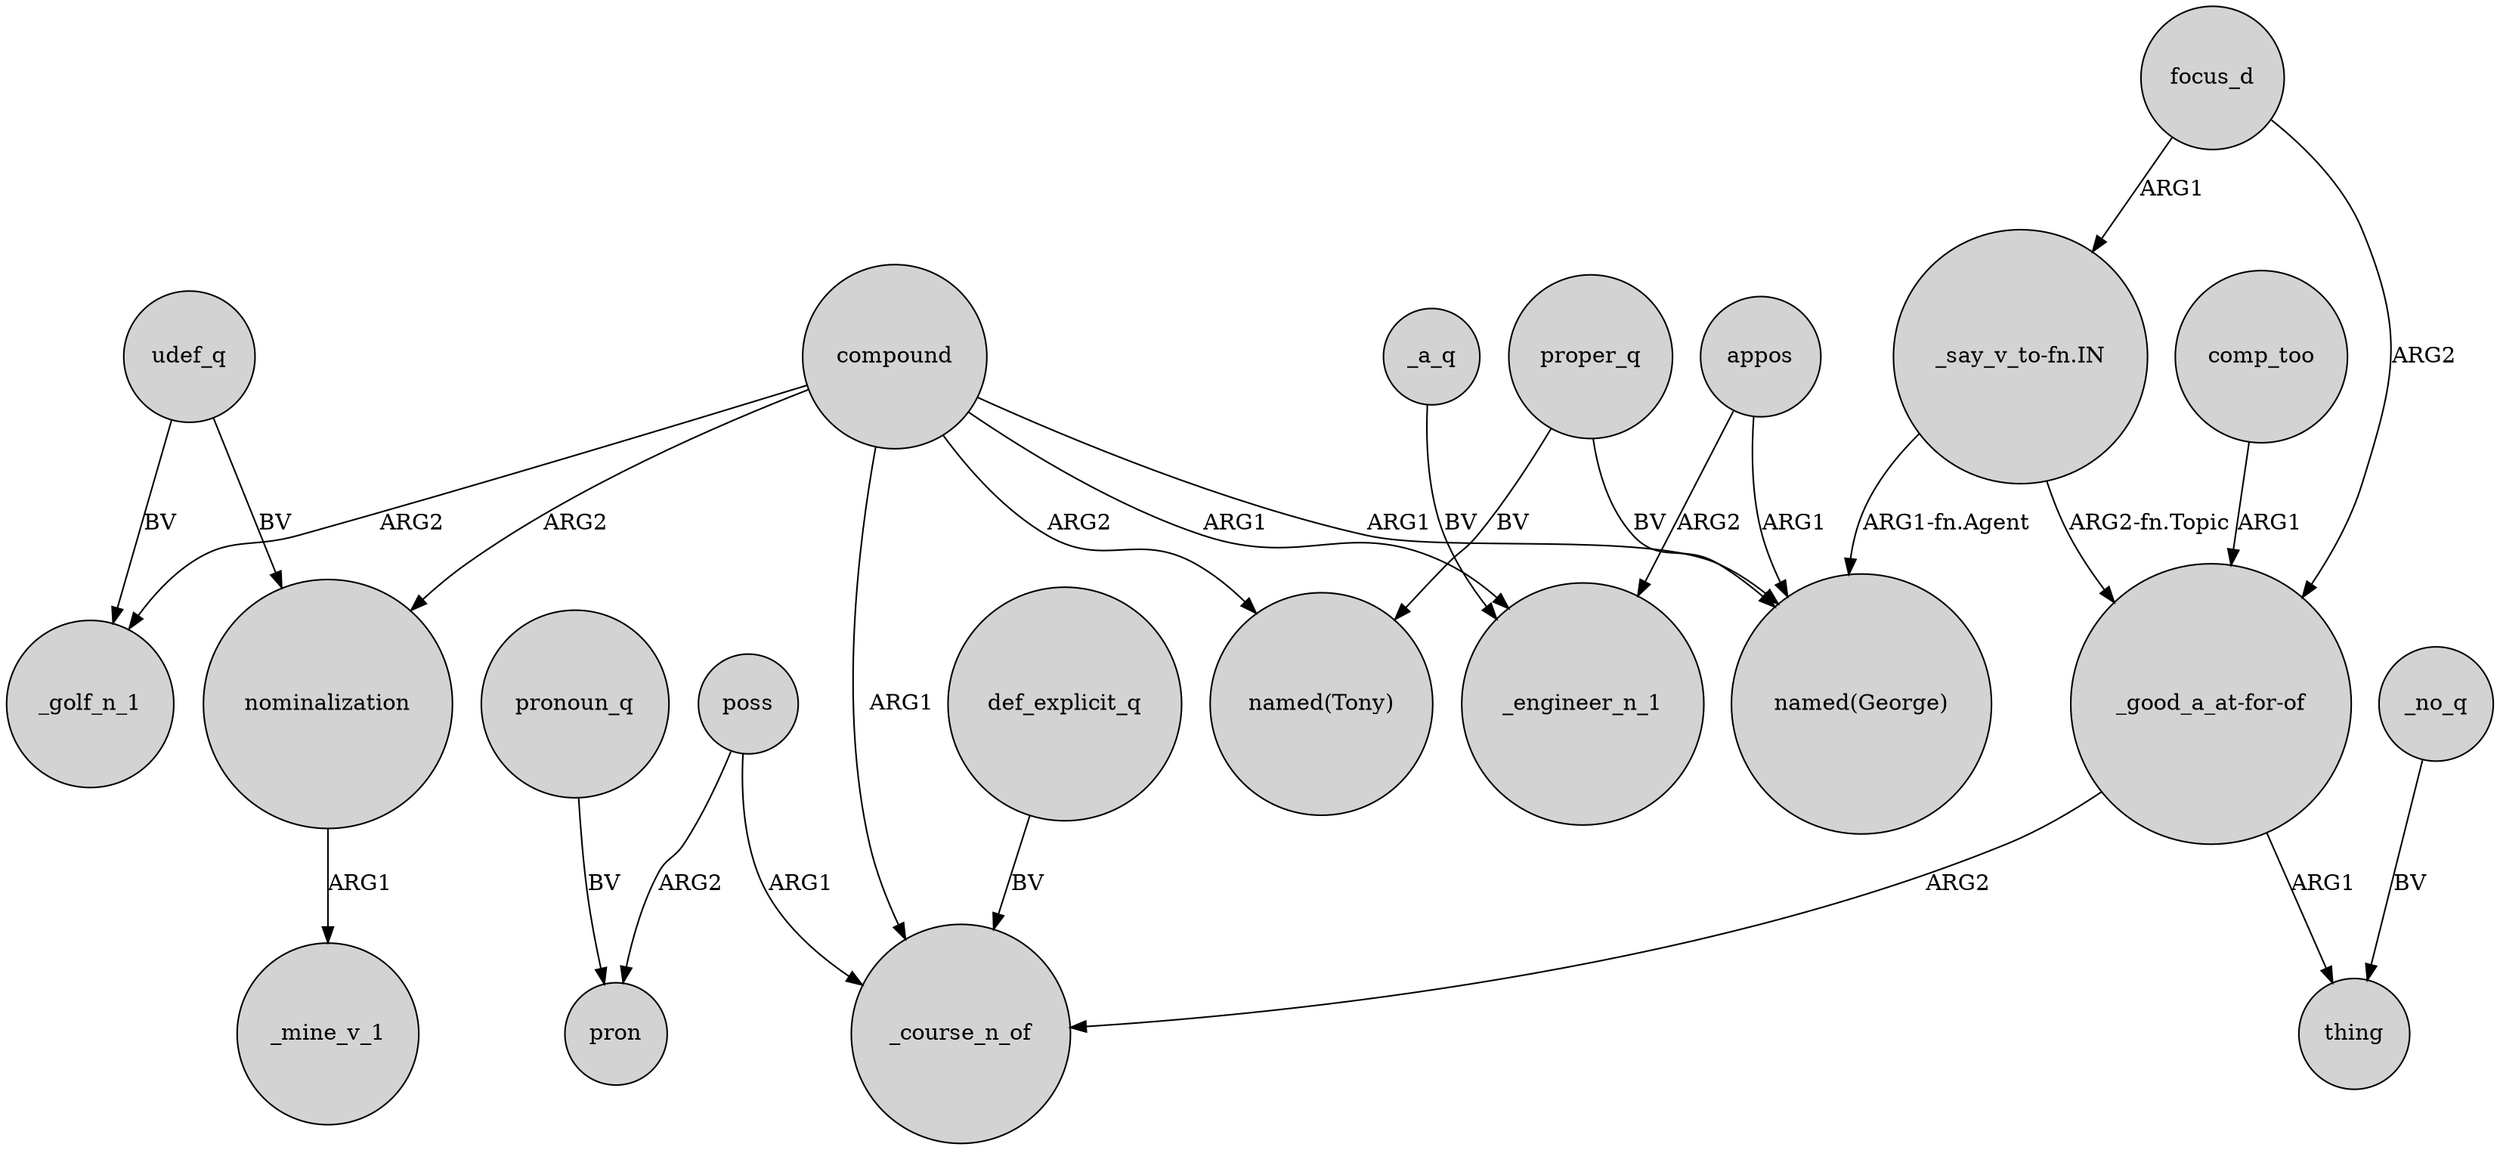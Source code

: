 digraph {
	node [shape=circle style=filled]
	_a_q -> _engineer_n_1 [label=BV]
	poss -> pron [label=ARG2]
	"_say_v_to-fn.IN" -> "named(George)" [label="ARG1-fn.Agent"]
	appos -> "named(George)" [label=ARG1]
	nominalization -> _mine_v_1 [label=ARG1]
	compound -> nominalization [label=ARG2]
	compound -> "named(Tony)" [label=ARG2]
	def_explicit_q -> _course_n_of [label=BV]
	proper_q -> "named(Tony)" [label=BV]
	"_say_v_to-fn.IN" -> "_good_a_at-for-of" [label="ARG2-fn.Topic"]
	pronoun_q -> pron [label=BV]
	compound -> _course_n_of [label=ARG1]
	compound -> _golf_n_1 [label=ARG2]
	_no_q -> thing [label=BV]
	proper_q -> "named(George)" [label=BV]
	udef_q -> nominalization [label=BV]
	"_good_a_at-for-of" -> thing [label=ARG1]
	poss -> _course_n_of [label=ARG1]
	appos -> _engineer_n_1 [label=ARG2]
	focus_d -> "_good_a_at-for-of" [label=ARG2]
	"_good_a_at-for-of" -> _course_n_of [label=ARG2]
	udef_q -> _golf_n_1 [label=BV]
	comp_too -> "_good_a_at-for-of" [label=ARG1]
	compound -> _engineer_n_1 [label=ARG1]
	compound -> "named(George)" [label=ARG1]
	focus_d -> "_say_v_to-fn.IN" [label=ARG1]
}
